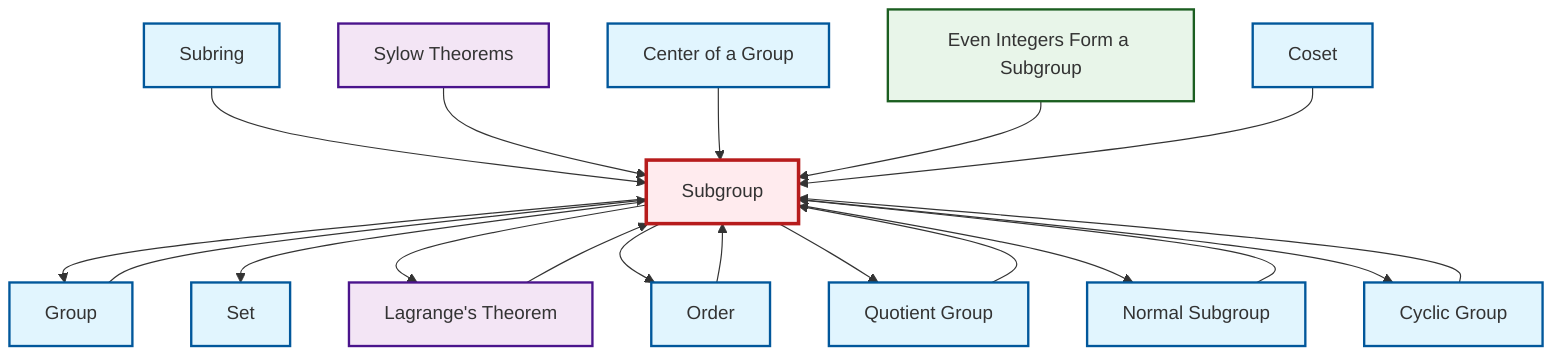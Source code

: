graph TD
    classDef definition fill:#e1f5fe,stroke:#01579b,stroke-width:2px
    classDef theorem fill:#f3e5f5,stroke:#4a148c,stroke-width:2px
    classDef axiom fill:#fff3e0,stroke:#e65100,stroke-width:2px
    classDef example fill:#e8f5e9,stroke:#1b5e20,stroke-width:2px
    classDef current fill:#ffebee,stroke:#b71c1c,stroke-width:3px
    thm-sylow["Sylow Theorems"]:::theorem
    def-coset["Coset"]:::definition
    def-subring["Subring"]:::definition
    def-cyclic-group["Cyclic Group"]:::definition
    def-set["Set"]:::definition
    def-order["Order"]:::definition
    thm-lagrange["Lagrange's Theorem"]:::theorem
    def-center-of-group["Center of a Group"]:::definition
    def-normal-subgroup["Normal Subgroup"]:::definition
    ex-even-integers-subgroup["Even Integers Form a Subgroup"]:::example
    def-quotient-group["Quotient Group"]:::definition
    def-subgroup["Subgroup"]:::definition
    def-group["Group"]:::definition
    def-subgroup --> def-group
    def-subring --> def-subgroup
    thm-lagrange --> def-subgroup
    def-subgroup --> def-set
    def-subgroup --> thm-lagrange
    def-group --> def-subgroup
    def-cyclic-group --> def-subgroup
    def-subgroup --> def-order
    thm-sylow --> def-subgroup
    def-center-of-group --> def-subgroup
    ex-even-integers-subgroup --> def-subgroup
    def-coset --> def-subgroup
    def-order --> def-subgroup
    def-subgroup --> def-quotient-group
    def-subgroup --> def-normal-subgroup
    def-normal-subgroup --> def-subgroup
    def-quotient-group --> def-subgroup
    def-subgroup --> def-cyclic-group
    class def-subgroup current